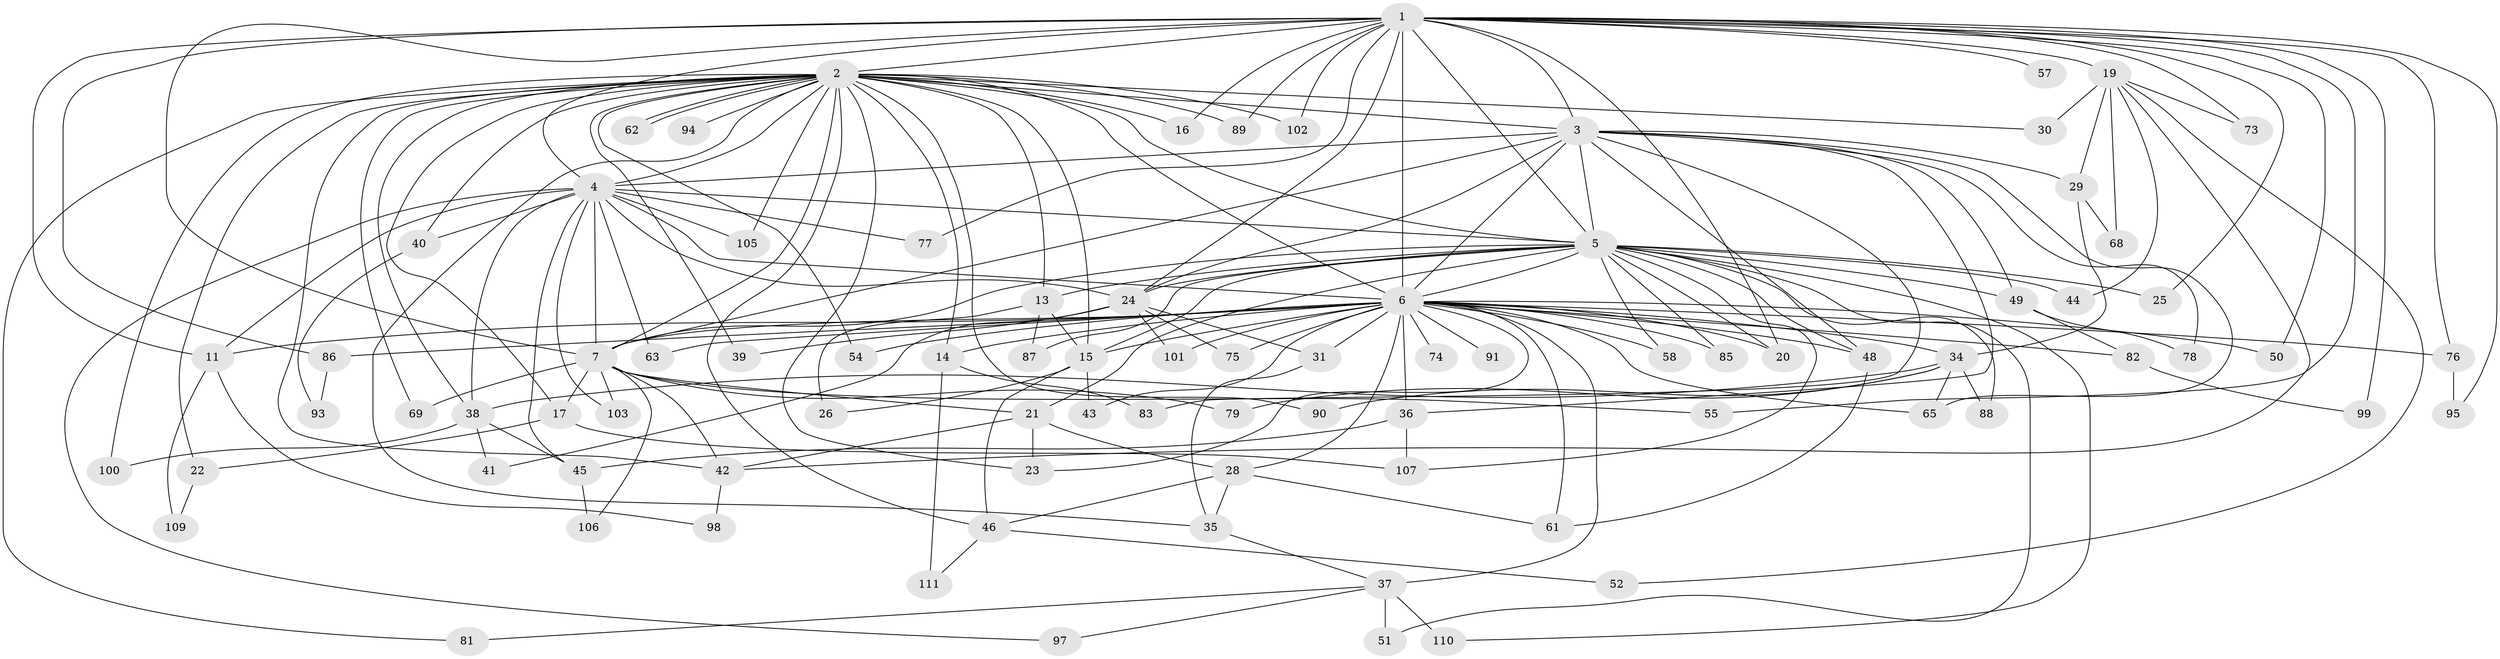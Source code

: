 // original degree distribution, {12: 0.008849557522123894, 25: 0.008849557522123894, 17: 0.017699115044247787, 18: 0.008849557522123894, 26: 0.008849557522123894, 20: 0.008849557522123894, 27: 0.017699115044247787, 21: 0.008849557522123894, 4: 0.11504424778761062, 3: 0.168141592920354, 5: 0.04424778761061947, 6: 0.02654867256637168, 2: 0.5398230088495575, 10: 0.008849557522123894, 8: 0.008849557522123894}
// Generated by graph-tools (version 1.1) at 2025/11/02/27/25 16:11:03]
// undirected, 86 vertices, 191 edges
graph export_dot {
graph [start="1"]
  node [color=gray90,style=filled];
  1 [super="+10"];
  2 [super="+9"];
  3 [super="+12"];
  4 [super="+80"];
  5 [super="+96"];
  6 [super="+8"];
  7 [super="+27"];
  11 [super="+33"];
  13 [super="+32"];
  14;
  15 [super="+18"];
  16;
  17;
  19 [super="+56"];
  20 [super="+64"];
  21 [super="+92"];
  22;
  23 [super="+47"];
  24 [super="+66"];
  25;
  26;
  28;
  29;
  30;
  31;
  34 [super="+59"];
  35 [super="+70"];
  36;
  37 [super="+53"];
  38 [super="+60"];
  39;
  40;
  41;
  42 [super="+71"];
  43;
  44;
  45;
  46 [super="+72"];
  48 [super="+84"];
  49;
  50;
  51;
  52;
  54;
  55;
  57;
  58;
  61 [super="+67"];
  62;
  63;
  65 [super="+104"];
  68;
  69;
  73;
  74;
  75;
  76;
  77;
  78;
  79;
  81;
  82;
  83;
  85;
  86;
  87;
  88;
  89;
  90;
  91;
  93;
  94;
  95;
  97;
  98;
  99;
  100 [super="+112"];
  101;
  102;
  103;
  105;
  106;
  107 [super="+108"];
  109;
  110 [super="+113"];
  111;
  1 -- 2 [weight=4];
  1 -- 3 [weight=2];
  1 -- 4 [weight=3];
  1 -- 5 [weight=2];
  1 -- 6 [weight=4];
  1 -- 7 [weight=2];
  1 -- 19 [weight=3];
  1 -- 55;
  1 -- 95;
  1 -- 73;
  1 -- 76;
  1 -- 77;
  1 -- 16;
  1 -- 86;
  1 -- 89;
  1 -- 25;
  1 -- 99;
  1 -- 102;
  1 -- 50;
  1 -- 57;
  1 -- 24;
  1 -- 20;
  1 -- 11;
  2 -- 3 [weight=2];
  2 -- 4 [weight=2];
  2 -- 5 [weight=2];
  2 -- 6 [weight=4];
  2 -- 7 [weight=3];
  2 -- 13;
  2 -- 16;
  2 -- 17;
  2 -- 22;
  2 -- 39;
  2 -- 40;
  2 -- 54;
  2 -- 62;
  2 -- 62;
  2 -- 90;
  2 -- 94 [weight=2];
  2 -- 100 [weight=2];
  2 -- 105;
  2 -- 69;
  2 -- 14;
  2 -- 15;
  2 -- 81;
  2 -- 89;
  2 -- 30;
  2 -- 38;
  2 -- 102;
  2 -- 46;
  2 -- 23;
  2 -- 42;
  2 -- 35;
  3 -- 4;
  3 -- 5 [weight=2];
  3 -- 6 [weight=2];
  3 -- 7;
  3 -- 24;
  3 -- 36;
  3 -- 48;
  3 -- 49;
  3 -- 78;
  3 -- 83;
  3 -- 29;
  3 -- 65;
  4 -- 5;
  4 -- 6 [weight=2];
  4 -- 7;
  4 -- 11;
  4 -- 24;
  4 -- 38;
  4 -- 40;
  4 -- 45;
  4 -- 63;
  4 -- 77;
  4 -- 97;
  4 -- 105;
  4 -- 103;
  5 -- 6 [weight=2];
  5 -- 7;
  5 -- 13;
  5 -- 15;
  5 -- 20;
  5 -- 21;
  5 -- 25;
  5 -- 44;
  5 -- 48;
  5 -- 49;
  5 -- 51;
  5 -- 58;
  5 -- 85;
  5 -- 87;
  5 -- 88;
  5 -- 107;
  5 -- 110;
  5 -- 24;
  6 -- 7 [weight=2];
  6 -- 14;
  6 -- 20;
  6 -- 23;
  6 -- 31;
  6 -- 36;
  6 -- 43;
  6 -- 65;
  6 -- 75;
  6 -- 76;
  6 -- 86;
  6 -- 74;
  6 -- 11;
  6 -- 82;
  6 -- 85;
  6 -- 91;
  6 -- 28;
  6 -- 34;
  6 -- 37;
  6 -- 101;
  6 -- 50;
  6 -- 54;
  6 -- 58;
  6 -- 63;
  6 -- 15;
  6 -- 61;
  6 -- 48;
  7 -- 17;
  7 -- 21;
  7 -- 42;
  7 -- 55;
  7 -- 69;
  7 -- 103;
  7 -- 106;
  7 -- 79;
  11 -- 109;
  11 -- 98;
  13 -- 26;
  13 -- 87;
  13 -- 15;
  14 -- 83;
  14 -- 111;
  15 -- 26;
  15 -- 46;
  15 -- 43;
  17 -- 22;
  17 -- 107;
  19 -- 29;
  19 -- 30;
  19 -- 42;
  19 -- 44;
  19 -- 52;
  19 -- 68;
  19 -- 73;
  21 -- 23;
  21 -- 28;
  21 -- 42;
  22 -- 109;
  24 -- 31;
  24 -- 39;
  24 -- 41;
  24 -- 75;
  24 -- 101;
  28 -- 35;
  28 -- 46;
  28 -- 61;
  29 -- 34;
  29 -- 68;
  31 -- 35;
  34 -- 79;
  34 -- 88;
  34 -- 65;
  34 -- 90;
  34 -- 38;
  35 -- 37;
  36 -- 45;
  36 -- 107;
  37 -- 51;
  37 -- 110 [weight=2];
  37 -- 81;
  37 -- 97;
  38 -- 41;
  38 -- 100;
  38 -- 45;
  40 -- 93;
  42 -- 98;
  45 -- 106;
  46 -- 52;
  46 -- 111;
  48 -- 61;
  49 -- 78;
  49 -- 82;
  76 -- 95;
  82 -- 99;
  86 -- 93;
}
